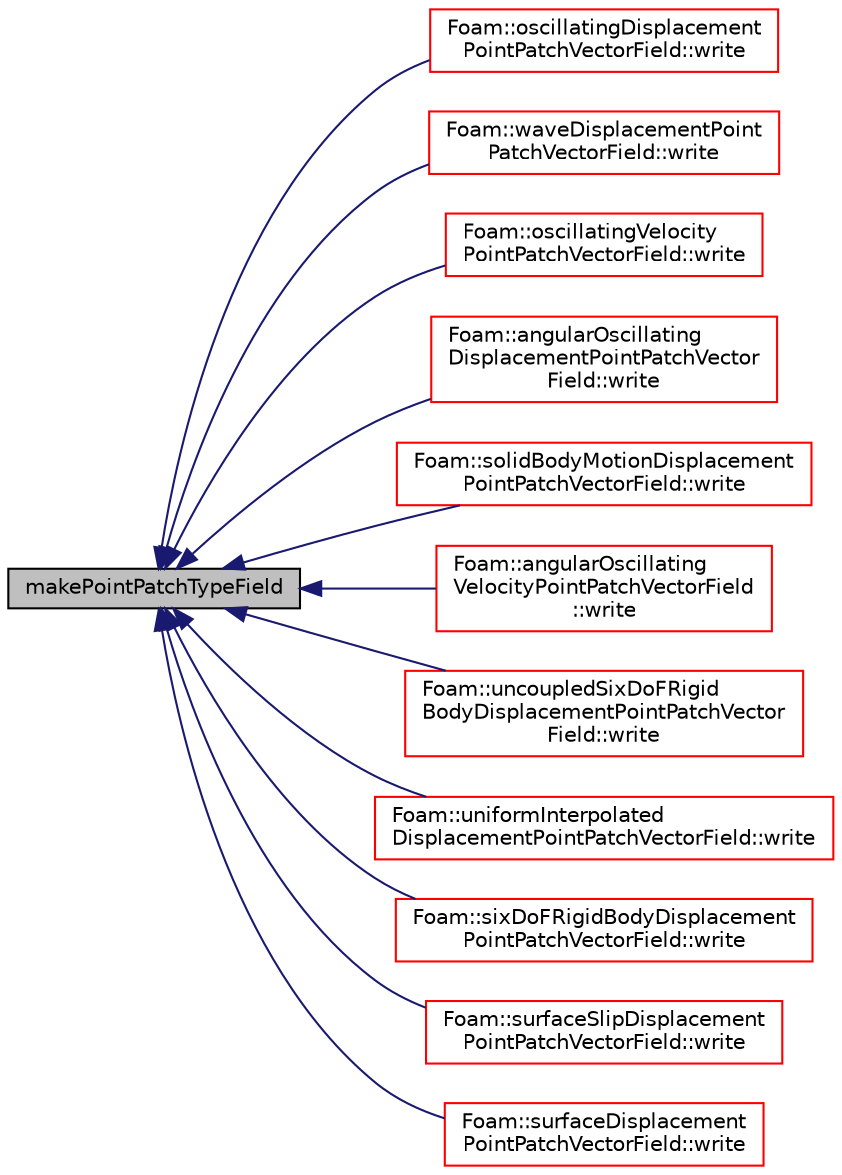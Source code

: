 digraph "makePointPatchTypeField"
{
  bgcolor="transparent";
  edge [fontname="Helvetica",fontsize="10",labelfontname="Helvetica",labelfontsize="10"];
  node [fontname="Helvetica",fontsize="10",shape=record];
  rankdir="LR";
  Node87 [label="makePointPatchTypeField",height=0.2,width=0.4,color="black", fillcolor="grey75", style="filled", fontcolor="black"];
  Node87 -> Node88 [dir="back",color="midnightblue",fontsize="10",style="solid",fontname="Helvetica"];
  Node88 [label="Foam::oscillatingDisplacement\lPointPatchVectorField::write",height=0.2,width=0.4,color="red",URL="$a24525.html#a293fdfec8bdfbd5c3913ab4c9f3454ff",tooltip="Write. "];
  Node87 -> Node90 [dir="back",color="midnightblue",fontsize="10",style="solid",fontname="Helvetica"];
  Node90 [label="Foam::waveDisplacementPoint\lPatchVectorField::write",height=0.2,width=0.4,color="red",URL="$a24549.html#a293fdfec8bdfbd5c3913ab4c9f3454ff",tooltip="Write. "];
  Node87 -> Node92 [dir="back",color="midnightblue",fontsize="10",style="solid",fontname="Helvetica"];
  Node92 [label="Foam::oscillatingVelocity\lPointPatchVectorField::write",height=0.2,width=0.4,color="red",URL="$a24529.html#a293fdfec8bdfbd5c3913ab4c9f3454ff",tooltip="Write. "];
  Node87 -> Node94 [dir="back",color="midnightblue",fontsize="10",style="solid",fontname="Helvetica"];
  Node94 [label="Foam::angularOscillating\lDisplacementPointPatchVector\lField::write",height=0.2,width=0.4,color="red",URL="$a24517.html#a293fdfec8bdfbd5c3913ab4c9f3454ff",tooltip="Write. "];
  Node87 -> Node97 [dir="back",color="midnightblue",fontsize="10",style="solid",fontname="Helvetica"];
  Node97 [label="Foam::solidBodyMotionDisplacement\lPointPatchVectorField::write",height=0.2,width=0.4,color="red",URL="$a22117.html#a293fdfec8bdfbd5c3913ab4c9f3454ff",tooltip="Write. "];
  Node87 -> Node100 [dir="back",color="midnightblue",fontsize="10",style="solid",fontname="Helvetica"];
  Node100 [label="Foam::angularOscillating\lVelocityPointPatchVectorField\l::write",height=0.2,width=0.4,color="red",URL="$a24521.html#a293fdfec8bdfbd5c3913ab4c9f3454ff",tooltip="Write. "];
  Node87 -> Node103 [dir="back",color="midnightblue",fontsize="10",style="solid",fontname="Helvetica"];
  Node103 [label="Foam::uncoupledSixDoFRigid\lBodyDisplacementPointPatchVector\lField::write",height=0.2,width=0.4,color="red",URL="$a30749.html#a293fdfec8bdfbd5c3913ab4c9f3454ff",tooltip="Write. "];
  Node87 -> Node106 [dir="back",color="midnightblue",fontsize="10",style="solid",fontname="Helvetica"];
  Node106 [label="Foam::uniformInterpolated\lDisplacementPointPatchVectorField::write",height=0.2,width=0.4,color="red",URL="$a24545.html#a293fdfec8bdfbd5c3913ab4c9f3454ff",tooltip="Write. "];
  Node87 -> Node108 [dir="back",color="midnightblue",fontsize="10",style="solid",fontname="Helvetica"];
  Node108 [label="Foam::sixDoFRigidBodyDisplacement\lPointPatchVectorField::write",height=0.2,width=0.4,color="red",URL="$a30745.html#a293fdfec8bdfbd5c3913ab4c9f3454ff",tooltip="Write. "];
  Node87 -> Node110 [dir="back",color="midnightblue",fontsize="10",style="solid",fontname="Helvetica"];
  Node110 [label="Foam::surfaceSlipDisplacement\lPointPatchVectorField::write",height=0.2,width=0.4,color="red",URL="$a24537.html#a293fdfec8bdfbd5c3913ab4c9f3454ff",tooltip="Write. "];
  Node87 -> Node112 [dir="back",color="midnightblue",fontsize="10",style="solid",fontname="Helvetica"];
  Node112 [label="Foam::surfaceDisplacement\lPointPatchVectorField::write",height=0.2,width=0.4,color="red",URL="$a24533.html#a293fdfec8bdfbd5c3913ab4c9f3454ff",tooltip="Write. "];
}
